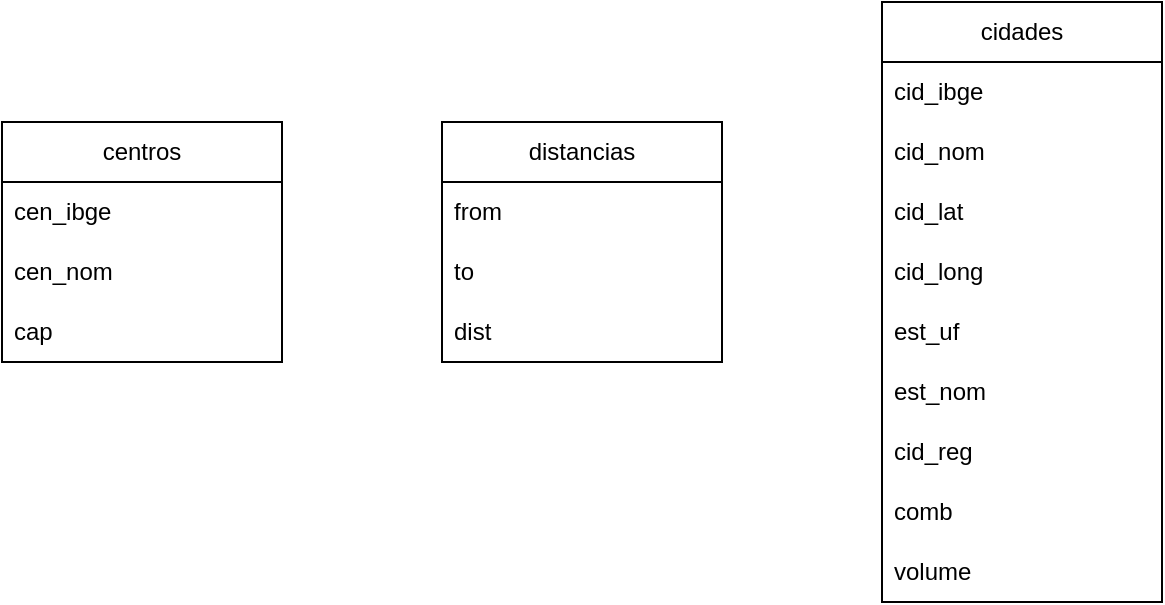 <mxfile version="21.6.8" type="device">
  <diagram name="Página-1" id="pBrxXop_9gLobQ8uxhT4">
    <mxGraphModel dx="1834" dy="844" grid="1" gridSize="10" guides="1" tooltips="1" connect="1" arrows="1" fold="1" page="0" pageScale="1" pageWidth="827" pageHeight="1169" math="0" shadow="0">
      <root>
        <mxCell id="0" />
        <mxCell id="1" parent="0" />
        <mxCell id="SEHzVSE6QcRPWc34izjn-1" value="centros" style="swimlane;fontStyle=0;childLayout=stackLayout;horizontal=1;startSize=30;horizontalStack=0;resizeParent=1;resizeParentMax=0;resizeLast=0;collapsible=1;marginBottom=0;whiteSpace=wrap;html=1;" vertex="1" parent="1">
          <mxGeometry x="-220" y="360" width="140" height="120" as="geometry" />
        </mxCell>
        <mxCell id="SEHzVSE6QcRPWc34izjn-2" value="cen_ibge" style="text;strokeColor=none;fillColor=none;align=left;verticalAlign=middle;spacingLeft=4;spacingRight=4;overflow=hidden;points=[[0,0.5],[1,0.5]];portConstraint=eastwest;rotatable=0;whiteSpace=wrap;html=1;" vertex="1" parent="SEHzVSE6QcRPWc34izjn-1">
          <mxGeometry y="30" width="140" height="30" as="geometry" />
        </mxCell>
        <mxCell id="SEHzVSE6QcRPWc34izjn-3" value="cen_nom" style="text;strokeColor=none;fillColor=none;align=left;verticalAlign=middle;spacingLeft=4;spacingRight=4;overflow=hidden;points=[[0,0.5],[1,0.5]];portConstraint=eastwest;rotatable=0;whiteSpace=wrap;html=1;" vertex="1" parent="SEHzVSE6QcRPWc34izjn-1">
          <mxGeometry y="60" width="140" height="30" as="geometry" />
        </mxCell>
        <mxCell id="SEHzVSE6QcRPWc34izjn-4" value="cap" style="text;strokeColor=none;fillColor=none;align=left;verticalAlign=middle;spacingLeft=4;spacingRight=4;overflow=hidden;points=[[0,0.5],[1,0.5]];portConstraint=eastwest;rotatable=0;whiteSpace=wrap;html=1;" vertex="1" parent="SEHzVSE6QcRPWc34izjn-1">
          <mxGeometry y="90" width="140" height="30" as="geometry" />
        </mxCell>
        <mxCell id="SEHzVSE6QcRPWc34izjn-6" value="distancias" style="swimlane;fontStyle=0;childLayout=stackLayout;horizontal=1;startSize=30;horizontalStack=0;resizeParent=1;resizeParentMax=0;resizeLast=0;collapsible=1;marginBottom=0;whiteSpace=wrap;html=1;" vertex="1" parent="1">
          <mxGeometry y="360" width="140" height="120" as="geometry" />
        </mxCell>
        <mxCell id="SEHzVSE6QcRPWc34izjn-7" value="from" style="text;strokeColor=none;fillColor=none;align=left;verticalAlign=middle;spacingLeft=4;spacingRight=4;overflow=hidden;points=[[0,0.5],[1,0.5]];portConstraint=eastwest;rotatable=0;whiteSpace=wrap;html=1;" vertex="1" parent="SEHzVSE6QcRPWc34izjn-6">
          <mxGeometry y="30" width="140" height="30" as="geometry" />
        </mxCell>
        <mxCell id="SEHzVSE6QcRPWc34izjn-8" value="to" style="text;strokeColor=none;fillColor=none;align=left;verticalAlign=middle;spacingLeft=4;spacingRight=4;overflow=hidden;points=[[0,0.5],[1,0.5]];portConstraint=eastwest;rotatable=0;whiteSpace=wrap;html=1;" vertex="1" parent="SEHzVSE6QcRPWc34izjn-6">
          <mxGeometry y="60" width="140" height="30" as="geometry" />
        </mxCell>
        <mxCell id="SEHzVSE6QcRPWc34izjn-9" value="dist" style="text;strokeColor=none;fillColor=none;align=left;verticalAlign=middle;spacingLeft=4;spacingRight=4;overflow=hidden;points=[[0,0.5],[1,0.5]];portConstraint=eastwest;rotatable=0;whiteSpace=wrap;html=1;" vertex="1" parent="SEHzVSE6QcRPWc34izjn-6">
          <mxGeometry y="90" width="140" height="30" as="geometry" />
        </mxCell>
        <mxCell id="SEHzVSE6QcRPWc34izjn-10" value="cidades" style="swimlane;fontStyle=0;childLayout=stackLayout;horizontal=1;startSize=30;horizontalStack=0;resizeParent=1;resizeParentMax=0;resizeLast=0;collapsible=1;marginBottom=0;whiteSpace=wrap;html=1;" vertex="1" parent="1">
          <mxGeometry x="220" y="300" width="140" height="300" as="geometry" />
        </mxCell>
        <mxCell id="SEHzVSE6QcRPWc34izjn-11" value="cid_ibge" style="text;strokeColor=none;fillColor=none;align=left;verticalAlign=middle;spacingLeft=4;spacingRight=4;overflow=hidden;points=[[0,0.5],[1,0.5]];portConstraint=eastwest;rotatable=0;whiteSpace=wrap;html=1;" vertex="1" parent="SEHzVSE6QcRPWc34izjn-10">
          <mxGeometry y="30" width="140" height="30" as="geometry" />
        </mxCell>
        <mxCell id="SEHzVSE6QcRPWc34izjn-12" value="cid_nom" style="text;strokeColor=none;fillColor=none;align=left;verticalAlign=middle;spacingLeft=4;spacingRight=4;overflow=hidden;points=[[0,0.5],[1,0.5]];portConstraint=eastwest;rotatable=0;whiteSpace=wrap;html=1;" vertex="1" parent="SEHzVSE6QcRPWc34izjn-10">
          <mxGeometry y="60" width="140" height="30" as="geometry" />
        </mxCell>
        <mxCell id="SEHzVSE6QcRPWc34izjn-14" value="cid_lat" style="text;strokeColor=none;fillColor=none;align=left;verticalAlign=middle;spacingLeft=4;spacingRight=4;overflow=hidden;points=[[0,0.5],[1,0.5]];portConstraint=eastwest;rotatable=0;whiteSpace=wrap;html=1;" vertex="1" parent="SEHzVSE6QcRPWc34izjn-10">
          <mxGeometry y="90" width="140" height="30" as="geometry" />
        </mxCell>
        <mxCell id="SEHzVSE6QcRPWc34izjn-15" value="cid_long" style="text;strokeColor=none;fillColor=none;align=left;verticalAlign=middle;spacingLeft=4;spacingRight=4;overflow=hidden;points=[[0,0.5],[1,0.5]];portConstraint=eastwest;rotatable=0;whiteSpace=wrap;html=1;" vertex="1" parent="SEHzVSE6QcRPWc34izjn-10">
          <mxGeometry y="120" width="140" height="30" as="geometry" />
        </mxCell>
        <mxCell id="SEHzVSE6QcRPWc34izjn-16" value="est_uf" style="text;strokeColor=none;fillColor=none;align=left;verticalAlign=middle;spacingLeft=4;spacingRight=4;overflow=hidden;points=[[0,0.5],[1,0.5]];portConstraint=eastwest;rotatable=0;whiteSpace=wrap;html=1;" vertex="1" parent="SEHzVSE6QcRPWc34izjn-10">
          <mxGeometry y="150" width="140" height="30" as="geometry" />
        </mxCell>
        <mxCell id="SEHzVSE6QcRPWc34izjn-17" value="est_nom" style="text;strokeColor=none;fillColor=none;align=left;verticalAlign=middle;spacingLeft=4;spacingRight=4;overflow=hidden;points=[[0,0.5],[1,0.5]];portConstraint=eastwest;rotatable=0;whiteSpace=wrap;html=1;" vertex="1" parent="SEHzVSE6QcRPWc34izjn-10">
          <mxGeometry y="180" width="140" height="30" as="geometry" />
        </mxCell>
        <mxCell id="SEHzVSE6QcRPWc34izjn-18" value="cid_reg" style="text;strokeColor=none;fillColor=none;align=left;verticalAlign=middle;spacingLeft=4;spacingRight=4;overflow=hidden;points=[[0,0.5],[1,0.5]];portConstraint=eastwest;rotatable=0;whiteSpace=wrap;html=1;" vertex="1" parent="SEHzVSE6QcRPWc34izjn-10">
          <mxGeometry y="210" width="140" height="30" as="geometry" />
        </mxCell>
        <mxCell id="SEHzVSE6QcRPWc34izjn-13" value="comb" style="text;strokeColor=none;fillColor=none;align=left;verticalAlign=middle;spacingLeft=4;spacingRight=4;overflow=hidden;points=[[0,0.5],[1,0.5]];portConstraint=eastwest;rotatable=0;whiteSpace=wrap;html=1;" vertex="1" parent="SEHzVSE6QcRPWc34izjn-10">
          <mxGeometry y="240" width="140" height="30" as="geometry" />
        </mxCell>
        <mxCell id="SEHzVSE6QcRPWc34izjn-19" value="volume" style="text;strokeColor=none;fillColor=none;align=left;verticalAlign=middle;spacingLeft=4;spacingRight=4;overflow=hidden;points=[[0,0.5],[1,0.5]];portConstraint=eastwest;rotatable=0;whiteSpace=wrap;html=1;" vertex="1" parent="SEHzVSE6QcRPWc34izjn-10">
          <mxGeometry y="270" width="140" height="30" as="geometry" />
        </mxCell>
      </root>
    </mxGraphModel>
  </diagram>
</mxfile>

